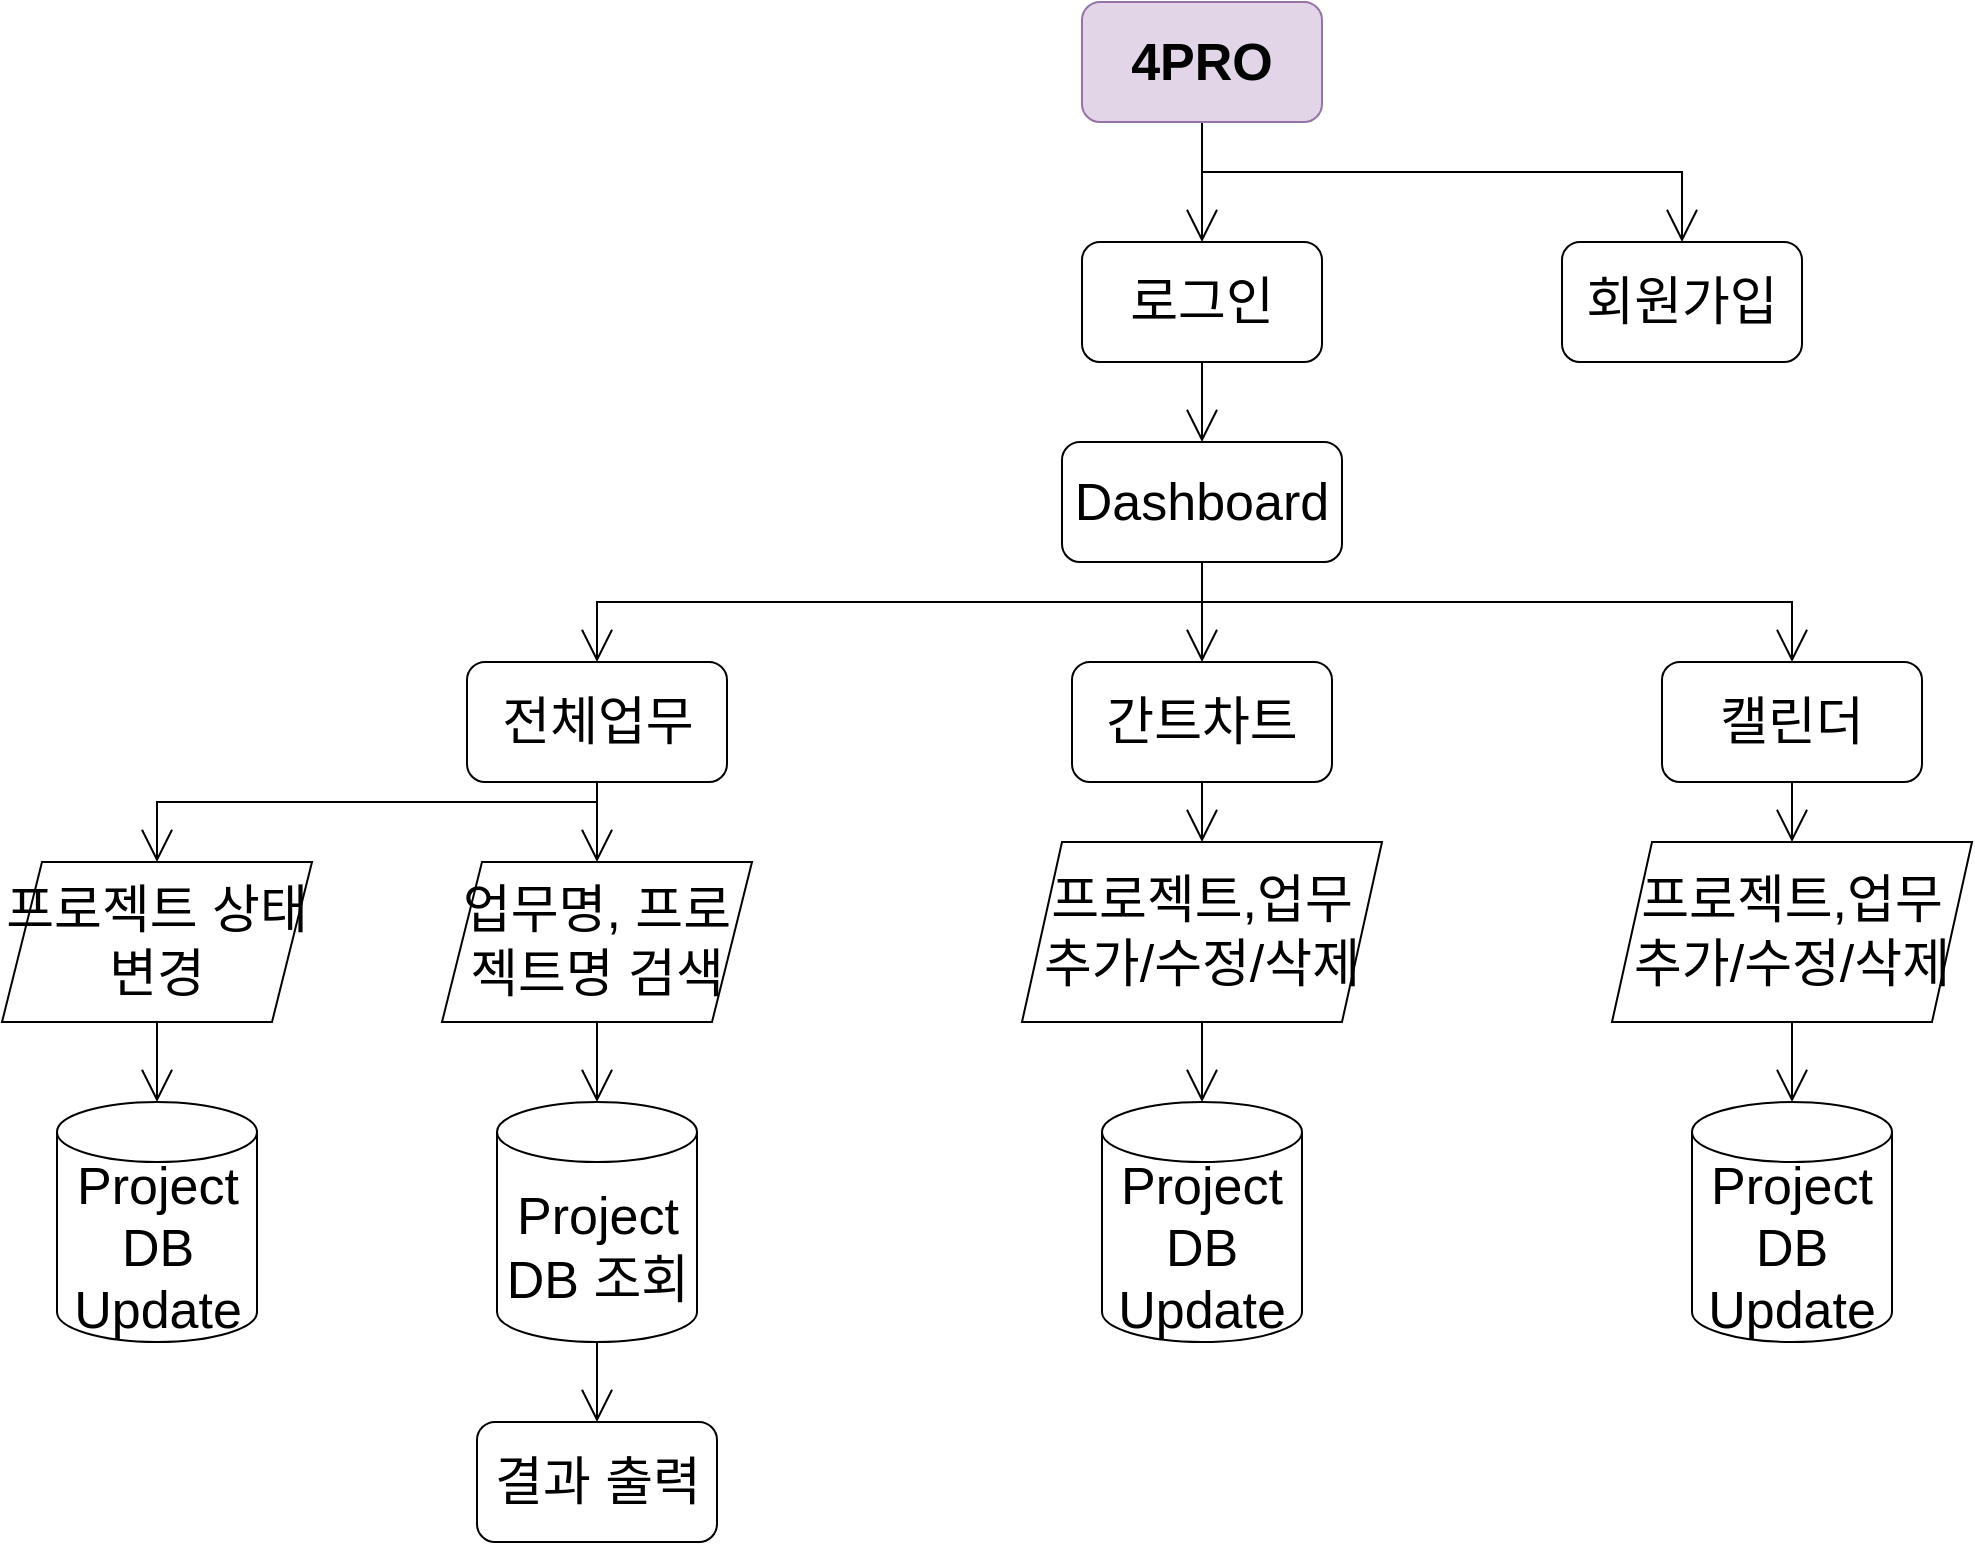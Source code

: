 <mxfile version="20.0.4" type="device"><diagram id="h0h12cjfAABxxpMTD6e8" name="Page-1"><mxGraphModel dx="1988" dy="1303" grid="1" gridSize="10" guides="1" tooltips="1" connect="1" arrows="1" fold="1" page="0" pageScale="1" pageWidth="827" pageHeight="1169" math="0" shadow="0"><root><mxCell id="0"/><mxCell id="1" parent="0"/><mxCell id="v6EtoXbloJ0tyMkyJOJv-8" style="edgeStyle=orthogonalEdgeStyle;orthogonalLoop=1;jettySize=auto;html=1;exitX=0.5;exitY=1;exitDx=0;exitDy=0;entryX=0.5;entryY=0;entryDx=0;entryDy=0;fontSize=26;endArrow=open;startSize=14;endSize=14;sourcePerimeterSpacing=8;targetPerimeterSpacing=8;endFill=0;elbow=vertical;" edge="1" parent="1" source="v6EtoXbloJ0tyMkyJOJv-6" target="v6EtoXbloJ0tyMkyJOJv-7"><mxGeometry relative="1" as="geometry"/></mxCell><mxCell id="v6EtoXbloJ0tyMkyJOJv-20" style="edgeStyle=orthogonalEdgeStyle;orthogonalLoop=1;jettySize=auto;html=1;exitX=0.5;exitY=1;exitDx=0;exitDy=0;entryX=0.5;entryY=0;entryDx=0;entryDy=0;fontSize=26;endArrow=open;endFill=0;startSize=14;endSize=14;sourcePerimeterSpacing=8;targetPerimeterSpacing=8;elbow=vertical;rounded=0;" edge="1" parent="1" source="v6EtoXbloJ0tyMkyJOJv-6" target="v6EtoXbloJ0tyMkyJOJv-11"><mxGeometry relative="1" as="geometry"/></mxCell><mxCell id="v6EtoXbloJ0tyMkyJOJv-6" value="4PRO" style="rounded=1;whiteSpace=wrap;html=1;hachureGap=4;fillColor=#e1d5e7;strokeColor=#9673a6;fontSize=26;fontStyle=1" vertex="1" parent="1"><mxGeometry x="-10" y="-170" width="120" height="60" as="geometry"/></mxCell><mxCell id="v6EtoXbloJ0tyMkyJOJv-10" style="edgeStyle=none;curved=1;orthogonalLoop=1;jettySize=auto;html=1;exitX=0.5;exitY=1;exitDx=0;exitDy=0;entryX=0.5;entryY=0;entryDx=0;entryDy=0;fontSize=26;endArrow=open;startSize=14;endSize=14;sourcePerimeterSpacing=8;targetPerimeterSpacing=8;" edge="1" parent="1" source="v6EtoXbloJ0tyMkyJOJv-7" target="v6EtoXbloJ0tyMkyJOJv-9"><mxGeometry relative="1" as="geometry"/></mxCell><mxCell id="v6EtoXbloJ0tyMkyJOJv-7" value="로그인" style="rounded=1;whiteSpace=wrap;html=1;hachureGap=4;fontSize=26;" vertex="1" parent="1"><mxGeometry x="-10" y="-50" width="120" height="60" as="geometry"/></mxCell><mxCell id="v6EtoXbloJ0tyMkyJOJv-25" style="edgeStyle=orthogonalEdgeStyle;rounded=0;orthogonalLoop=1;jettySize=auto;html=1;exitX=0.5;exitY=1;exitDx=0;exitDy=0;entryX=0.5;entryY=0;entryDx=0;entryDy=0;fontSize=26;endArrow=open;endFill=0;startSize=14;endSize=14;sourcePerimeterSpacing=8;targetPerimeterSpacing=8;elbow=vertical;" edge="1" parent="1" source="v6EtoXbloJ0tyMkyJOJv-9" target="v6EtoXbloJ0tyMkyJOJv-21"><mxGeometry relative="1" as="geometry"/></mxCell><mxCell id="v6EtoXbloJ0tyMkyJOJv-26" style="edgeStyle=orthogonalEdgeStyle;rounded=0;orthogonalLoop=1;jettySize=auto;html=1;exitX=0.5;exitY=1;exitDx=0;exitDy=0;entryX=0.5;entryY=0;entryDx=0;entryDy=0;fontSize=26;endArrow=open;endFill=0;startSize=14;endSize=14;sourcePerimeterSpacing=8;targetPerimeterSpacing=8;elbow=vertical;" edge="1" parent="1" source="v6EtoXbloJ0tyMkyJOJv-9" target="v6EtoXbloJ0tyMkyJOJv-23"><mxGeometry relative="1" as="geometry"/></mxCell><mxCell id="v6EtoXbloJ0tyMkyJOJv-27" style="edgeStyle=orthogonalEdgeStyle;rounded=0;orthogonalLoop=1;jettySize=auto;html=1;exitX=0.5;exitY=1;exitDx=0;exitDy=0;entryX=0.5;entryY=0;entryDx=0;entryDy=0;fontSize=26;endArrow=open;endFill=0;startSize=14;endSize=14;sourcePerimeterSpacing=8;targetPerimeterSpacing=8;elbow=vertical;" edge="1" parent="1" source="v6EtoXbloJ0tyMkyJOJv-9" target="v6EtoXbloJ0tyMkyJOJv-24"><mxGeometry relative="1" as="geometry"/></mxCell><mxCell id="v6EtoXbloJ0tyMkyJOJv-9" value="Dashboard" style="rounded=1;whiteSpace=wrap;html=1;hachureGap=4;fontSize=26;" vertex="1" parent="1"><mxGeometry x="-20" y="50" width="140" height="60" as="geometry"/></mxCell><mxCell id="v6EtoXbloJ0tyMkyJOJv-11" value="회원가입" style="rounded=1;whiteSpace=wrap;html=1;hachureGap=4;fontSize=26;" vertex="1" parent="1"><mxGeometry x="230" y="-50" width="120" height="60" as="geometry"/></mxCell><mxCell id="v6EtoXbloJ0tyMkyJOJv-29" style="edgeStyle=orthogonalEdgeStyle;rounded=0;orthogonalLoop=1;jettySize=auto;html=1;exitX=0.5;exitY=1;exitDx=0;exitDy=0;entryX=0.5;entryY=0;entryDx=0;entryDy=0;fontSize=26;endArrow=open;endFill=0;startSize=14;endSize=14;sourcePerimeterSpacing=8;targetPerimeterSpacing=8;elbow=vertical;" edge="1" parent="1" source="v6EtoXbloJ0tyMkyJOJv-21" target="v6EtoXbloJ0tyMkyJOJv-28"><mxGeometry relative="1" as="geometry"/></mxCell><mxCell id="v6EtoXbloJ0tyMkyJOJv-38" style="edgeStyle=orthogonalEdgeStyle;rounded=0;orthogonalLoop=1;jettySize=auto;html=1;exitX=0.5;exitY=1;exitDx=0;exitDy=0;entryX=0.5;entryY=0;entryDx=0;entryDy=0;fontSize=26;endArrow=open;endFill=0;startSize=14;endSize=14;sourcePerimeterSpacing=8;targetPerimeterSpacing=8;elbow=vertical;" edge="1" parent="1" source="v6EtoXbloJ0tyMkyJOJv-21" target="v6EtoXbloJ0tyMkyJOJv-37"><mxGeometry relative="1" as="geometry"><Array as="points"><mxPoint x="-252" y="230"/><mxPoint x="-472" y="230"/></Array></mxGeometry></mxCell><mxCell id="v6EtoXbloJ0tyMkyJOJv-21" value="전체업무" style="rounded=1;whiteSpace=wrap;html=1;hachureGap=4;fontSize=26;" vertex="1" parent="1"><mxGeometry x="-317.5" y="160" width="130" height="60" as="geometry"/></mxCell><mxCell id="v6EtoXbloJ0tyMkyJOJv-45" style="edgeStyle=orthogonalEdgeStyle;rounded=0;orthogonalLoop=1;jettySize=auto;html=1;exitX=0.5;exitY=1;exitDx=0;exitDy=0;entryX=0.5;entryY=0;entryDx=0;entryDy=0;fontSize=26;endArrow=open;endFill=0;startSize=14;endSize=14;sourcePerimeterSpacing=8;targetPerimeterSpacing=8;elbow=vertical;" edge="1" parent="1" source="v6EtoXbloJ0tyMkyJOJv-23" target="v6EtoXbloJ0tyMkyJOJv-42"><mxGeometry relative="1" as="geometry"/></mxCell><mxCell id="v6EtoXbloJ0tyMkyJOJv-23" value="간트차트" style="rounded=1;whiteSpace=wrap;html=1;hachureGap=4;fontSize=26;" vertex="1" parent="1"><mxGeometry x="-15" y="160" width="130" height="60" as="geometry"/></mxCell><mxCell id="v6EtoXbloJ0tyMkyJOJv-50" style="edgeStyle=orthogonalEdgeStyle;rounded=0;orthogonalLoop=1;jettySize=auto;html=1;exitX=0.5;exitY=1;exitDx=0;exitDy=0;entryX=0.5;entryY=0;entryDx=0;entryDy=0;fontSize=26;endArrow=open;endFill=0;startSize=14;endSize=14;sourcePerimeterSpacing=8;targetPerimeterSpacing=8;elbow=vertical;" edge="1" parent="1" source="v6EtoXbloJ0tyMkyJOJv-24" target="v6EtoXbloJ0tyMkyJOJv-48"><mxGeometry relative="1" as="geometry"/></mxCell><mxCell id="v6EtoXbloJ0tyMkyJOJv-24" value="캘린더" style="rounded=1;whiteSpace=wrap;html=1;hachureGap=4;fontSize=26;" vertex="1" parent="1"><mxGeometry x="280" y="160" width="130" height="60" as="geometry"/></mxCell><mxCell id="v6EtoXbloJ0tyMkyJOJv-31" style="edgeStyle=orthogonalEdgeStyle;rounded=0;orthogonalLoop=1;jettySize=auto;html=1;exitX=0.5;exitY=1;exitDx=0;exitDy=0;entryX=0.5;entryY=0;entryDx=0;entryDy=0;entryPerimeter=0;fontSize=26;endArrow=open;endFill=0;startSize=14;endSize=14;sourcePerimeterSpacing=8;targetPerimeterSpacing=8;elbow=vertical;" edge="1" parent="1" source="v6EtoXbloJ0tyMkyJOJv-28" target="v6EtoXbloJ0tyMkyJOJv-30"><mxGeometry relative="1" as="geometry"/></mxCell><mxCell id="v6EtoXbloJ0tyMkyJOJv-28" value="업무명, 프로젝트명 검색" style="shape=parallelogram;perimeter=parallelogramPerimeter;whiteSpace=wrap;html=1;fixedSize=1;hachureGap=4;fontSize=26;" vertex="1" parent="1"><mxGeometry x="-330" y="260" width="155" height="80" as="geometry"/></mxCell><mxCell id="v6EtoXbloJ0tyMkyJOJv-36" value="" style="edgeStyle=orthogonalEdgeStyle;rounded=0;orthogonalLoop=1;jettySize=auto;html=1;fontSize=26;endArrow=open;endFill=0;startSize=14;endSize=14;sourcePerimeterSpacing=8;targetPerimeterSpacing=8;elbow=vertical;exitX=0.5;exitY=1;exitDx=0;exitDy=0;exitPerimeter=0;entryX=0.5;entryY=0;entryDx=0;entryDy=0;" edge="1" parent="1" source="v6EtoXbloJ0tyMkyJOJv-30" target="v6EtoXbloJ0tyMkyJOJv-35"><mxGeometry relative="1" as="geometry"/></mxCell><mxCell id="v6EtoXbloJ0tyMkyJOJv-30" value="Project DB 조회" style="shape=cylinder3;whiteSpace=wrap;html=1;boundedLbl=1;backgroundOutline=1;size=15;hachureGap=4;fontSize=26;" vertex="1" parent="1"><mxGeometry x="-302.5" y="380" width="100" height="120" as="geometry"/></mxCell><mxCell id="v6EtoXbloJ0tyMkyJOJv-35" value="결과 출력" style="rounded=1;whiteSpace=wrap;html=1;hachureGap=4;fontSize=26;" vertex="1" parent="1"><mxGeometry x="-312.5" y="540" width="120" height="60" as="geometry"/></mxCell><mxCell id="v6EtoXbloJ0tyMkyJOJv-40" style="edgeStyle=orthogonalEdgeStyle;rounded=0;orthogonalLoop=1;jettySize=auto;html=1;exitX=0.5;exitY=1;exitDx=0;exitDy=0;entryX=0.5;entryY=0;entryDx=0;entryDy=0;entryPerimeter=0;fontSize=26;endArrow=open;endFill=0;startSize=14;endSize=14;sourcePerimeterSpacing=8;targetPerimeterSpacing=8;elbow=vertical;" edge="1" parent="1" source="v6EtoXbloJ0tyMkyJOJv-37" target="v6EtoXbloJ0tyMkyJOJv-39"><mxGeometry relative="1" as="geometry"/></mxCell><mxCell id="v6EtoXbloJ0tyMkyJOJv-37" value="프로젝트 상태 변경" style="shape=parallelogram;perimeter=parallelogramPerimeter;whiteSpace=wrap;html=1;fixedSize=1;hachureGap=4;fontSize=26;" vertex="1" parent="1"><mxGeometry x="-550" y="260" width="155" height="80" as="geometry"/></mxCell><mxCell id="v6EtoXbloJ0tyMkyJOJv-39" value="Project DB Update" style="shape=cylinder3;whiteSpace=wrap;html=1;boundedLbl=1;backgroundOutline=1;size=15;hachureGap=4;fontSize=26;" vertex="1" parent="1"><mxGeometry x="-522.5" y="380" width="100" height="120" as="geometry"/></mxCell><mxCell id="v6EtoXbloJ0tyMkyJOJv-47" style="edgeStyle=orthogonalEdgeStyle;rounded=0;orthogonalLoop=1;jettySize=auto;html=1;exitX=0.5;exitY=1;exitDx=0;exitDy=0;entryX=0.5;entryY=0;entryDx=0;entryDy=0;entryPerimeter=0;fontSize=26;endArrow=open;endFill=0;startSize=14;endSize=14;sourcePerimeterSpacing=8;targetPerimeterSpacing=8;elbow=vertical;" edge="1" parent="1" source="v6EtoXbloJ0tyMkyJOJv-42" target="v6EtoXbloJ0tyMkyJOJv-46"><mxGeometry relative="1" as="geometry"/></mxCell><mxCell id="v6EtoXbloJ0tyMkyJOJv-42" value="프로젝트,업무 추가/수정/삭제" style="shape=parallelogram;perimeter=parallelogramPerimeter;whiteSpace=wrap;html=1;fixedSize=1;hachureGap=4;fontSize=26;" vertex="1" parent="1"><mxGeometry x="-40" y="250" width="180" height="90" as="geometry"/></mxCell><mxCell id="v6EtoXbloJ0tyMkyJOJv-46" value="Project DB Update" style="shape=cylinder3;whiteSpace=wrap;html=1;boundedLbl=1;backgroundOutline=1;size=15;hachureGap=4;fontSize=26;" vertex="1" parent="1"><mxGeometry y="380" width="100" height="120" as="geometry"/></mxCell><mxCell id="v6EtoXbloJ0tyMkyJOJv-51" style="edgeStyle=orthogonalEdgeStyle;rounded=0;orthogonalLoop=1;jettySize=auto;html=1;exitX=0.5;exitY=1;exitDx=0;exitDy=0;entryX=0.5;entryY=0;entryDx=0;entryDy=0;entryPerimeter=0;fontSize=26;endArrow=open;endFill=0;startSize=14;endSize=14;sourcePerimeterSpacing=8;targetPerimeterSpacing=8;elbow=vertical;" edge="1" parent="1" source="v6EtoXbloJ0tyMkyJOJv-48" target="v6EtoXbloJ0tyMkyJOJv-49"><mxGeometry relative="1" as="geometry"/></mxCell><mxCell id="v6EtoXbloJ0tyMkyJOJv-48" value="프로젝트,업무 추가/수정/삭제" style="shape=parallelogram;perimeter=parallelogramPerimeter;whiteSpace=wrap;html=1;fixedSize=1;hachureGap=4;fontSize=26;" vertex="1" parent="1"><mxGeometry x="255" y="250" width="180" height="90" as="geometry"/></mxCell><mxCell id="v6EtoXbloJ0tyMkyJOJv-49" value="Project DB Update" style="shape=cylinder3;whiteSpace=wrap;html=1;boundedLbl=1;backgroundOutline=1;size=15;hachureGap=4;fontSize=26;" vertex="1" parent="1"><mxGeometry x="295" y="380" width="100" height="120" as="geometry"/></mxCell></root></mxGraphModel></diagram></mxfile>